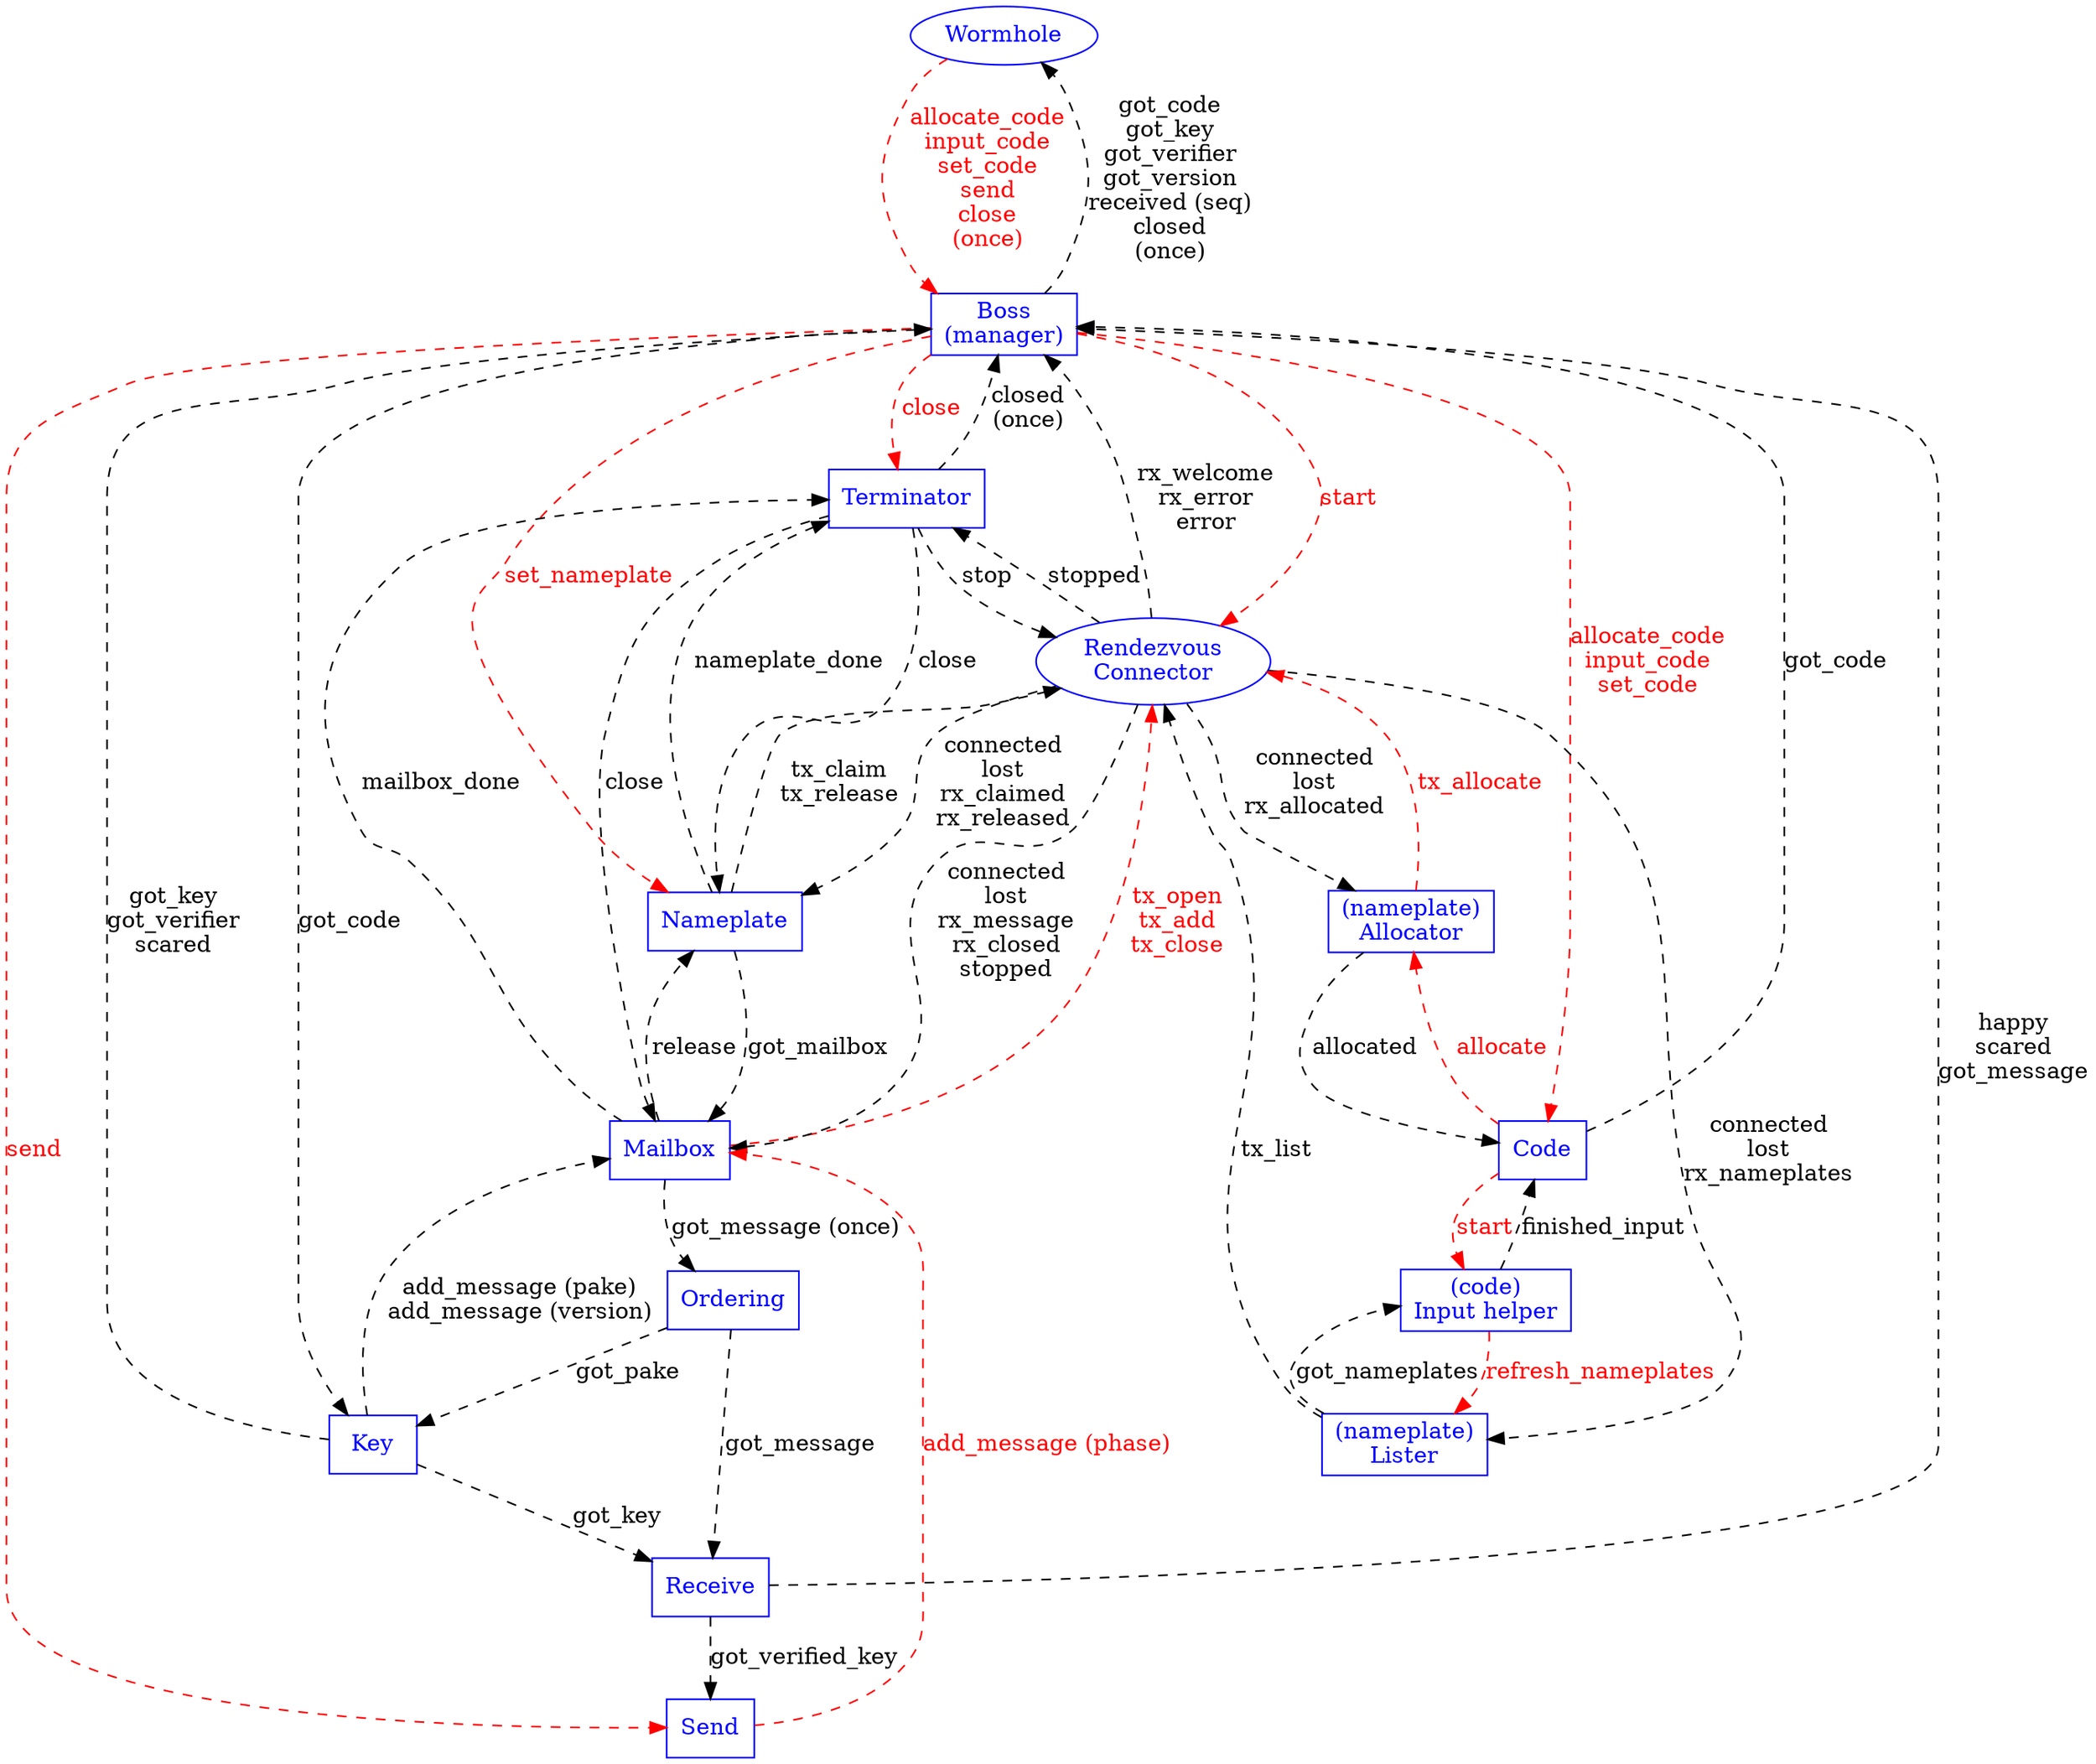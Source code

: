 digraph {
        Wormhole [shape="oval" color="blue" fontcolor="blue"]
        Boss [shape="box" label="Boss\n(manager)"
                  color="blue" fontcolor="blue"]
        Nameplate [shape="box" color="blue" fontcolor="blue"]
        Mailbox [shape="box" color="blue" fontcolor="blue"]
        Connection [label="Rendezvous\nConnector"
                    shape="oval" color="blue" fontcolor="blue"]
        #websocket [color="blue" fontcolor="blue"]
        Order [shape="box" label="Ordering" color="blue" fontcolor="blue"]
        Key [shape="box" label="Key" color="blue" fontcolor="blue"]
        Send [shape="box" label="Send" color="blue" fontcolor="blue"]
        Receive [shape="box" label="Receive" color="blue" fontcolor="blue"]
        Code [shape="box" label="Code" color="blue" fontcolor="blue"]
        Lister [shape="box" label="(nameplate)\nLister"
                color="blue" fontcolor="blue"]
        Allocator [shape="box" label="(nameplate)\nAllocator"
                   color="blue" fontcolor="blue"]
        Input [shape="box" label="(code)\nInput helper"
               color="blue" fontcolor="blue"]
        Terminator [shape="box" color="blue" fontcolor="blue"]

        #Connection -> websocket [color="blue"]
        #Connection -> Order [color="blue"]

        Wormhole -> Boss [style="dashed"
                          label="allocate_code\ninput_code\nset_code\nsend\nclose\n(once)"
                          color="red" fontcolor="red"]
        #Wormhole -> Boss [color="blue"]
        Boss -> Wormhole [style="dashed" label="got_code\ngot_key\ngot_verifier\ngot_version\nreceived (seq)\nclosed\n(once)"]

        #Boss -> Connection [color="blue"]
        Boss -> Connection [style="dashed" label="start"
                            color="red" fontcolor="red"]
        Connection -> Boss [style="dashed" label="rx_welcome\nrx_error\nerror"]

        Boss -> Send [style="dashed" color="red" fontcolor="red" label="send"]

        Boss -> Nameplate [style="dashed" color="red" fontcolor="red"
                           label="set_nameplate"]
        #Boss -> Mailbox [color="blue"]
        Mailbox -> Order [style="dashed" label="got_message (once)"]
        Boss -> Key [style="dashed" label="got_code"]
        Key -> Boss [style="dashed" label="got_key\ngot_verifier\nscared"]
        Order -> Key [style="dashed" label="got_pake"]
        Order -> Receive [style="dashed" label="got_message"]
        #Boss -> Key [color="blue"]
        Key -> Mailbox [style="dashed"
                        label="add_message (pake)\nadd_message (version)"]
        Receive -> Send [style="dashed" label="got_verified_key"]
        Send -> Mailbox [style="dashed" color="red" fontcolor="red"
                         label="add_message (phase)"]

        Key -> Receive [style="dashed" label="got_key"]
        Receive -> Boss [style="dashed"
                         label="happy\nscared\ngot_message"]
        Nameplate -> Connection [style="dashed"
                                 label="tx_claim\ntx_release"]
        Connection -> Nameplate [style="dashed"
                                 label="connected\nlost\nrx_claimed\nrx_released"]
        Mailbox -> Nameplate [style="dashed" label="release"]
        Nameplate -> Mailbox [style="dashed" label="got_mailbox"]

        Mailbox -> Connection [style="dashed" color="red" fontcolor="red"
                               label="tx_open\ntx_add\ntx_close"
                               ]
        Connection -> Mailbox [style="dashed"
                               label="connected\nlost\nrx_message\nrx_closed\nstopped"]

        Connection -> Lister [style="dashed"
                              label="connected\nlost\nrx_nameplates"
                              ]
        Lister -> Connection [style="dashed"
                              label="tx_list"
                              ]

        #Boss -> Code [color="blue"]
        Connection -> Allocator [style="dashed"
                                 label="connected\nlost\nrx_allocated"]
        Allocator -> Connection [style="dashed" color="red" fontcolor="red"
                                 label="tx_allocate"
                                 ]
        Lister -> Input [style="dashed"
                         label="got_nameplates"
                         ]
        #Code -> Lister [color="blue"]
        Input -> Lister [style="dashed" color="red" fontcolor="red"
                         label="refresh_nameplates"
                         ]
        Boss -> Code [style="dashed" color="red" fontcolor="red"
                      label="allocate_code\ninput_code\nset_code"]
        Code -> Boss [style="dashed"
                      label="got_code"]

        Code -> Input [style="dashed" color="red" fontcolor="red" label="start"]
        Input -> Code [style="dashed" label="finished_input"]
        Code -> Allocator [style="dashed" color="red" fontcolor="red"
                           label="allocate"]
        Allocator -> Code [style="dashed" label="allocated"]

        Nameplate -> Terminator [style="dashed" label="nameplate_done"]
        Mailbox -> Terminator [style="dashed" label="mailbox_done"]
        Terminator -> Nameplate [style="dashed" label="close"]
        Terminator -> Mailbox [style="dashed" label="close"]
        Terminator -> Connection [style="dashed" label="stop"]
        Connection -> Terminator [style="dashed" label="stopped"]
        Terminator -> Boss [style="dashed" label="closed\n(once)"]
        Boss -> Terminator [style="dashed" color="red" fontcolor="red"
                            label="close"]
}
